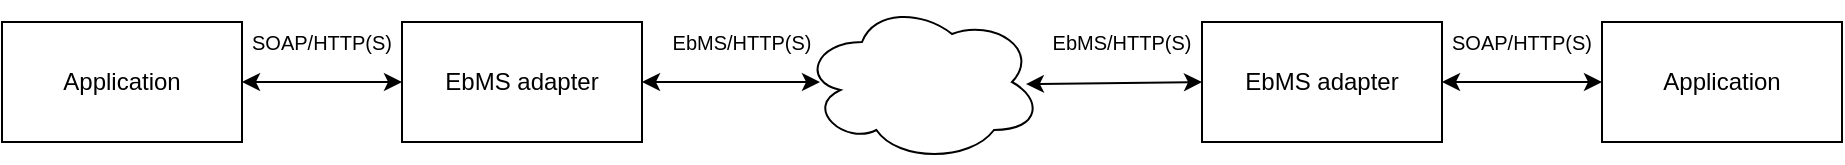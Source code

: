 <mxfile version="13.7.3" type="device"><diagram id="a6iQtjaXIqg0IrFmKAQb" name="Page-1"><mxGraphModel dx="1952" dy="976" grid="1" gridSize="10" guides="1" tooltips="1" connect="1" arrows="1" fold="1" page="1" pageScale="1" pageWidth="850" pageHeight="1100" math="0" shadow="0"><root><mxCell id="0"/><mxCell id="1" parent="0"/><mxCell id="NDS0De5LWpgUasbStw3w-1" value="" style="ellipse;shape=cloud;whiteSpace=wrap;html=1;" parent="1" vertex="1"><mxGeometry x="360" y="120" width="120" height="80" as="geometry"/></mxCell><mxCell id="NDS0De5LWpgUasbStw3w-2" value="EbMS adapter" style="rounded=0;whiteSpace=wrap;html=1;" parent="1" vertex="1"><mxGeometry x="160" y="130" width="120" height="60" as="geometry"/></mxCell><mxCell id="NDS0De5LWpgUasbStw3w-3" value="EbMS adapter" style="rounded=0;whiteSpace=wrap;html=1;" parent="1" vertex="1"><mxGeometry x="560" y="130" width="120" height="60" as="geometry"/></mxCell><mxCell id="NDS0De5LWpgUasbStw3w-4" value="Application" style="rounded=0;whiteSpace=wrap;html=1;" parent="1" vertex="1"><mxGeometry x="-40" y="130" width="120" height="60" as="geometry"/></mxCell><mxCell id="NDS0De5LWpgUasbStw3w-5" value="Application" style="rounded=0;whiteSpace=wrap;html=1;" parent="1" vertex="1"><mxGeometry x="760" y="130" width="120" height="60" as="geometry"/></mxCell><mxCell id="NDS0De5LWpgUasbStw3w-6" value="" style="endArrow=classic;startArrow=classic;html=1;exitX=1;exitY=0.5;exitDx=0;exitDy=0;entryX=0.075;entryY=0.5;entryDx=0;entryDy=0;entryPerimeter=0;" parent="1" source="NDS0De5LWpgUasbStw3w-2" target="NDS0De5LWpgUasbStw3w-1" edge="1"><mxGeometry width="50" height="50" relative="1" as="geometry"><mxPoint x="400" y="310" as="sourcePoint"/><mxPoint x="350" y="190" as="targetPoint"/></mxGeometry></mxCell><mxCell id="NDS0De5LWpgUasbStw3w-7" value="" style="endArrow=classic;startArrow=classic;html=1;entryX=0;entryY=0.5;entryDx=0;entryDy=0;exitX=0.933;exitY=0.513;exitDx=0;exitDy=0;exitPerimeter=0;" parent="1" source="NDS0De5LWpgUasbStw3w-1" target="NDS0De5LWpgUasbStw3w-3" edge="1"><mxGeometry width="50" height="50" relative="1" as="geometry"><mxPoint x="400" y="310" as="sourcePoint"/><mxPoint x="450" y="260" as="targetPoint"/></mxGeometry></mxCell><mxCell id="NDS0De5LWpgUasbStw3w-8" value="" style="endArrow=classic;startArrow=classic;html=1;exitX=1;exitY=0.5;exitDx=0;exitDy=0;entryX=0;entryY=0.5;entryDx=0;entryDy=0;" parent="1" source="NDS0De5LWpgUasbStw3w-3" target="NDS0De5LWpgUasbStw3w-5" edge="1"><mxGeometry width="50" height="50" relative="1" as="geometry"><mxPoint x="470" y="230" as="sourcePoint"/><mxPoint x="760" y="160" as="targetPoint"/></mxGeometry></mxCell><mxCell id="NDS0De5LWpgUasbStw3w-9" value="" style="endArrow=classic;startArrow=classic;html=1;entryX=0;entryY=0.5;entryDx=0;entryDy=0;exitX=1;exitY=0.5;exitDx=0;exitDy=0;" parent="1" source="NDS0De5LWpgUasbStw3w-4" target="NDS0De5LWpgUasbStw3w-2" edge="1"><mxGeometry width="50" height="50" relative="1" as="geometry"><mxPoint x="400" y="310" as="sourcePoint"/><mxPoint x="450" y="260" as="targetPoint"/></mxGeometry></mxCell><mxCell id="NDS0De5LWpgUasbStw3w-10" value="EbMS/HTTP(S)" style="text;html=1;strokeColor=none;fillColor=none;align=center;verticalAlign=middle;whiteSpace=wrap;rounded=0;fontSize=10;" parent="1" vertex="1"><mxGeometry x="310" y="130" width="40" height="20" as="geometry"/></mxCell><mxCell id="NDS0De5LWpgUasbStw3w-11" value="EbMS/HTTP(S)" style="text;html=1;strokeColor=none;fillColor=none;align=center;verticalAlign=middle;whiteSpace=wrap;rounded=0;fontSize=10;" parent="1" vertex="1"><mxGeometry x="500" y="130" width="40" height="20" as="geometry"/></mxCell><mxCell id="NDS0De5LWpgUasbStw3w-12" value="SOAP/HTTP(S)" style="text;html=1;strokeColor=none;fillColor=none;align=center;verticalAlign=middle;whiteSpace=wrap;rounded=0;fontSize=10;" parent="1" vertex="1"><mxGeometry x="100" y="130" width="40" height="20" as="geometry"/></mxCell><mxCell id="NDS0De5LWpgUasbStw3w-13" value="SOAP/HTTP(S)" style="text;html=1;strokeColor=none;fillColor=none;align=center;verticalAlign=middle;whiteSpace=wrap;rounded=0;fontSize=10;" parent="1" vertex="1"><mxGeometry x="700" y="130" width="40" height="20" as="geometry"/></mxCell></root></mxGraphModel></diagram></mxfile>